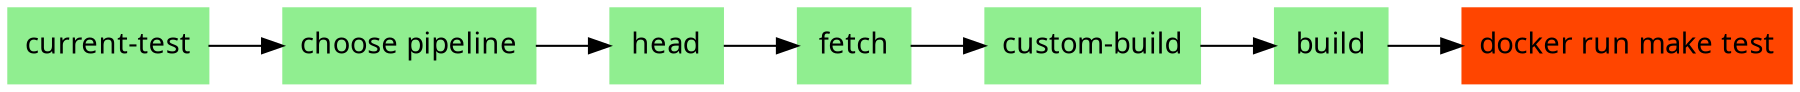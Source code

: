 digraph pipeline {
  graph [fontname="ui-system,sans-serif",bgcolor="transparent"]
  node [fontname="ui-system,sans-serif",shape="box"]
  edge [fontname="ui-system,sans-serif"]
  rankdir=LR
  n3 [label="current-test",color="#90ee90",fillcolor="#90ee90",style="filled"]
  n2 [label="choose pipeline",color="#90ee90",fillcolor="#90ee90",style="filled"]
  n7 [label="head",color="#90ee90",fillcolor="#90ee90",style="filled"]
  n6 [label="fetch",color="#90ee90",fillcolor="#90ee90",style="filled"]
  n5 [label="custom-build",color="#90ee90",fillcolor="#90ee90",style="filled"]
  n8 [label="build",color="#90ee90",fillcolor="#90ee90",style="filled"]
  n4 [label="docker run make test",color="#ff4500",fillcolor="#ff4500",style="filled",tooltip="Failed"]
  n8 -> n4
  n5 -> n8
  n6 -> n5
  n7 -> n6
  n2 -> n7
  n3 -> n2
  }

